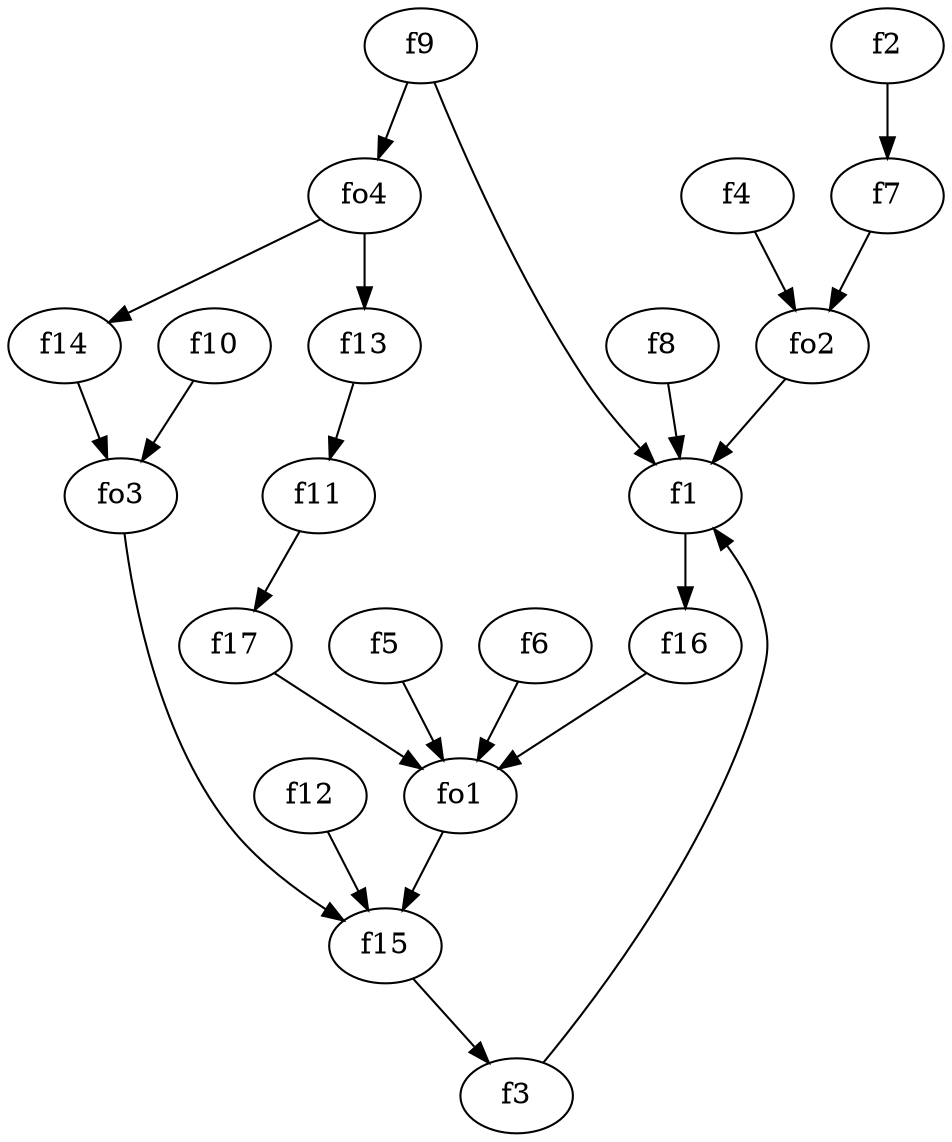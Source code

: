 strict digraph  {
f1;
f2;
f3;
f4;
f5;
f6;
f7;
f8;
f9;
f10;
f11;
f12;
f13;
f14;
f15;
f16;
f17;
fo1;
fo2;
fo3;
fo4;
f1 -> f16  [weight=2];
f2 -> f7  [weight=2];
f3 -> f1  [weight=2];
f4 -> fo2  [weight=2];
f5 -> fo1  [weight=2];
f6 -> fo1  [weight=2];
f7 -> fo2  [weight=2];
f8 -> f1  [weight=2];
f9 -> f1  [weight=2];
f9 -> fo4  [weight=2];
f10 -> fo3  [weight=2];
f11 -> f17  [weight=2];
f12 -> f15  [weight=2];
f13 -> f11  [weight=2];
f14 -> fo3  [weight=2];
f15 -> f3  [weight=2];
f16 -> fo1  [weight=2];
f17 -> fo1  [weight=2];
fo1 -> f15  [weight=2];
fo2 -> f1  [weight=2];
fo3 -> f15  [weight=2];
fo4 -> f14  [weight=2];
fo4 -> f13  [weight=2];
}
